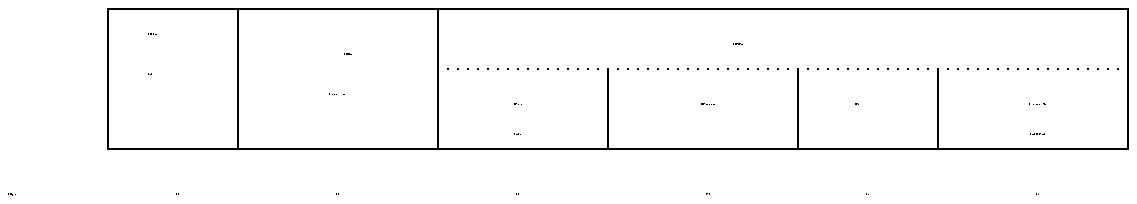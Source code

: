 ...\"
...\" @OSF_COPYRIGHT@
...\" COPYRIGHT NOTICE
...\" Copyright (c) 1990, 1991, 1992, 1993 Open Software Foundation, Inc.
...\" ALL RIGHTS RESERVED (DCE).  See the file named COPYRIGHT.DCE in the
...\" src directory for the full copyright text.
...\"
...\"
...\" HISTORY
...\"  $Log: socket_map.pic,v $
...\" Revision 1.1.4.3  1993/01/28  21:45:03  cjd
...\" 	Embedded copyright notice
...\" 	[1993/01/28  21:37:19  cjd]
...\"
...\" Revision 1.1.4.2  1992/09/14  18:05:04  weir
...\" 	Moved into 1.0.2doc tree
...\" 	[1992/09/14  18:03:15  weir]
...\" 
...\" Revision 1.1.2.2  1992/07/15  15:56:36  steiner
...\" 	fixed comment leader
...\" 	[1992/07/15  15:55:16  steiner]
...\" 
...\" 	Initial version.
...\" 	[1992/07/15  13:53:09  steiner]
...\" 
...\" 	Socket map figure.
...\" 	[1992/07/15  13:45:32  steiner]
...\" 
...\" $EndLog$
...\"
.PS
scale = 80
line   from 92, 76 \
	to 92, 20 
line   from 172, 76 \
	to 172, 20 
line  dotted from 172, 52 \
	to 448, 52 
"\fH\s1012\s0\fP"  at 280, 4
"\fH\s10Telexnumber\s0\fP"  at 132, 44
"\fH\s105\s0\fP"  at 344, 4
"\fH\s105\s0\fP"  at 412, 4
"\fH\s108\s0\fP"  at 132, 4
"\fH\s102\s0\fP"  at 68, 4
"\fH\s10Digits\s0\fP" ljust at 0, 4
"\fH\s10IP-address\s0\fP"  at 280, 40
line   from 316, 52 \
	to 316, 20 
"\fH\s10= 00001= 0\s0\fP"  at 412, 28
"\fH\s10Transport Set\s0\fP"  at 412, 40
"\fH\s10Port\s0\fP"  at 340, 40
"\fH\s10= 05\s0\fP"  at 204, 28
"\fH\s10Prefix\s0\fP"  at 204, 40
"\fH\s1054\s0\fP" ljust at 56, 52
"\fH\s10AFI =\s0\fP" ljust at 56, 68
box  wid 408 ht 56 at 244, 48
line   from 372, 52 \
	to 372, 20 
line   from 240, 52 \
	to 240, 20 
"\fH\s10DSP =\s0\fP"  at 292, 64
"\fH\s10IDI =\s0\fP"  at 136, 60
"\fH\s102\s0\fP"  at 204, 4
.PE
